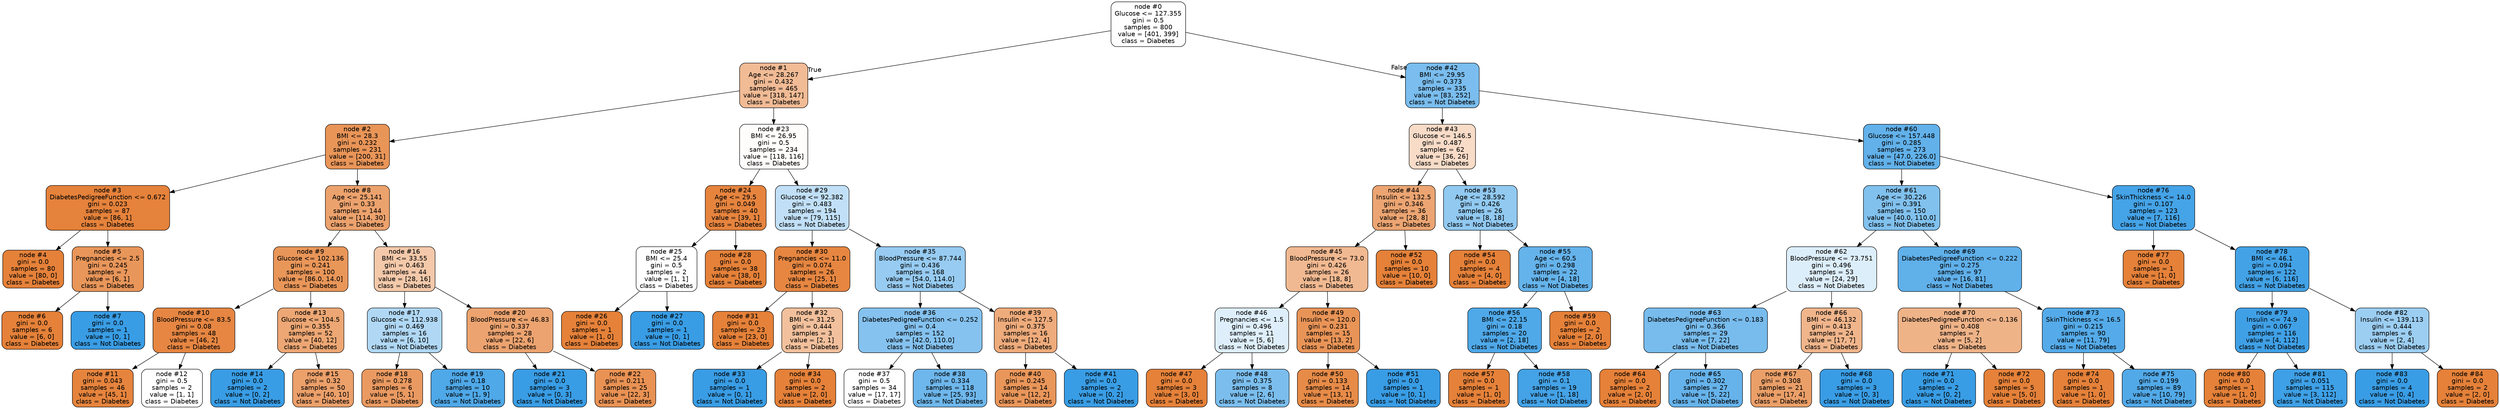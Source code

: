 digraph Tree {
node [shape=box, style="filled, rounded", color="black", fontname="helvetica"] ;
edge [fontname="helvetica"] ;
0 [label="node #0\nGlucose <= 127.355\ngini = 0.5\nsamples = 800\nvalue = [401, 399]\nclass = Diabetes", fillcolor="#fffefe"] ;
1 [label="node #1\nAge <= 28.267\ngini = 0.432\nsamples = 465\nvalue = [318, 147]\nclass = Diabetes", fillcolor="#f1bb95"] ;
0 -> 1 [labeldistance=2.5, labelangle=45, headlabel="True"] ;
2 [label="node #2\nBMI <= 28.3\ngini = 0.232\nsamples = 231\nvalue = [200, 31]\nclass = Diabetes", fillcolor="#e99558"] ;
1 -> 2 ;
3 [label="node #3\nDiabetesPedigreeFunction <= 0.672\ngini = 0.023\nsamples = 87\nvalue = [86, 1]\nclass = Diabetes", fillcolor="#e5823b"] ;
2 -> 3 ;
4 [label="node #4\ngini = 0.0\nsamples = 80\nvalue = [80, 0]\nclass = Diabetes", fillcolor="#e58139"] ;
3 -> 4 ;
5 [label="node #5\nPregnancies <= 2.5\ngini = 0.245\nsamples = 7\nvalue = [6, 1]\nclass = Diabetes", fillcolor="#e9965a"] ;
3 -> 5 ;
6 [label="node #6\ngini = 0.0\nsamples = 6\nvalue = [6, 0]\nclass = Diabetes", fillcolor="#e58139"] ;
5 -> 6 ;
7 [label="node #7\ngini = 0.0\nsamples = 1\nvalue = [0, 1]\nclass = Not Diabetes", fillcolor="#399de5"] ;
5 -> 7 ;
8 [label="node #8\nAge <= 25.141\ngini = 0.33\nsamples = 144\nvalue = [114, 30]\nclass = Diabetes", fillcolor="#eca26d"] ;
2 -> 8 ;
9 [label="node #9\nGlucose <= 102.136\ngini = 0.241\nsamples = 100\nvalue = [86.0, 14.0]\nclass = Diabetes", fillcolor="#e99659"] ;
8 -> 9 ;
10 [label="node #10\nBloodPressure <= 83.5\ngini = 0.08\nsamples = 48\nvalue = [46, 2]\nclass = Diabetes", fillcolor="#e68642"] ;
9 -> 10 ;
11 [label="node #11\ngini = 0.043\nsamples = 46\nvalue = [45, 1]\nclass = Diabetes", fillcolor="#e6843d"] ;
10 -> 11 ;
12 [label="node #12\ngini = 0.5\nsamples = 2\nvalue = [1, 1]\nclass = Diabetes", fillcolor="#ffffff"] ;
10 -> 12 ;
13 [label="node #13\nGlucose <= 104.5\ngini = 0.355\nsamples = 52\nvalue = [40, 12]\nclass = Diabetes", fillcolor="#eda774"] ;
9 -> 13 ;
14 [label="node #14\ngini = 0.0\nsamples = 2\nvalue = [0, 2]\nclass = Not Diabetes", fillcolor="#399de5"] ;
13 -> 14 ;
15 [label="node #15\ngini = 0.32\nsamples = 50\nvalue = [40, 10]\nclass = Diabetes", fillcolor="#eca06a"] ;
13 -> 15 ;
16 [label="node #16\nBMI <= 33.55\ngini = 0.463\nsamples = 44\nvalue = [28, 16]\nclass = Diabetes", fillcolor="#f4c9aa"] ;
8 -> 16 ;
17 [label="node #17\nGlucose <= 112.938\ngini = 0.469\nsamples = 16\nvalue = [6, 10]\nclass = Not Diabetes", fillcolor="#b0d8f5"] ;
16 -> 17 ;
18 [label="node #18\ngini = 0.278\nsamples = 6\nvalue = [5, 1]\nclass = Diabetes", fillcolor="#ea9a61"] ;
17 -> 18 ;
19 [label="node #19\ngini = 0.18\nsamples = 10\nvalue = [1, 9]\nclass = Not Diabetes", fillcolor="#4fa8e8"] ;
17 -> 19 ;
20 [label="node #20\nBloodPressure <= 46.83\ngini = 0.337\nsamples = 28\nvalue = [22, 6]\nclass = Diabetes", fillcolor="#eca36f"] ;
16 -> 20 ;
21 [label="node #21\ngini = 0.0\nsamples = 3\nvalue = [0, 3]\nclass = Not Diabetes", fillcolor="#399de5"] ;
20 -> 21 ;
22 [label="node #22\ngini = 0.211\nsamples = 25\nvalue = [22, 3]\nclass = Diabetes", fillcolor="#e99254"] ;
20 -> 22 ;
23 [label="node #23\nBMI <= 26.95\ngini = 0.5\nsamples = 234\nvalue = [118, 116]\nclass = Diabetes", fillcolor="#fffdfc"] ;
1 -> 23 ;
24 [label="node #24\nAge <= 29.5\ngini = 0.049\nsamples = 40\nvalue = [39, 1]\nclass = Diabetes", fillcolor="#e6843e"] ;
23 -> 24 ;
25 [label="node #25\nBMI <= 25.4\ngini = 0.5\nsamples = 2\nvalue = [1, 1]\nclass = Diabetes", fillcolor="#ffffff"] ;
24 -> 25 ;
26 [label="node #26\ngini = 0.0\nsamples = 1\nvalue = [1, 0]\nclass = Diabetes", fillcolor="#e58139"] ;
25 -> 26 ;
27 [label="node #27\ngini = 0.0\nsamples = 1\nvalue = [0, 1]\nclass = Not Diabetes", fillcolor="#399de5"] ;
25 -> 27 ;
28 [label="node #28\ngini = 0.0\nsamples = 38\nvalue = [38, 0]\nclass = Diabetes", fillcolor="#e58139"] ;
24 -> 28 ;
29 [label="node #29\nGlucose <= 92.382\ngini = 0.483\nsamples = 194\nvalue = [79, 115]\nclass = Not Diabetes", fillcolor="#c1e0f7"] ;
23 -> 29 ;
30 [label="node #30\nPregnancies <= 11.0\ngini = 0.074\nsamples = 26\nvalue = [25, 1]\nclass = Diabetes", fillcolor="#e68641"] ;
29 -> 30 ;
31 [label="node #31\ngini = 0.0\nsamples = 23\nvalue = [23, 0]\nclass = Diabetes", fillcolor="#e58139"] ;
30 -> 31 ;
32 [label="node #32\nBMI <= 31.25\ngini = 0.444\nsamples = 3\nvalue = [2, 1]\nclass = Diabetes", fillcolor="#f2c09c"] ;
30 -> 32 ;
33 [label="node #33\ngini = 0.0\nsamples = 1\nvalue = [0, 1]\nclass = Not Diabetes", fillcolor="#399de5"] ;
32 -> 33 ;
34 [label="node #34\ngini = 0.0\nsamples = 2\nvalue = [2, 0]\nclass = Diabetes", fillcolor="#e58139"] ;
32 -> 34 ;
35 [label="node #35\nBloodPressure <= 87.744\ngini = 0.436\nsamples = 168\nvalue = [54.0, 114.0]\nclass = Not Diabetes", fillcolor="#97cbf1"] ;
29 -> 35 ;
36 [label="node #36\nDiabetesPedigreeFunction <= 0.252\ngini = 0.4\nsamples = 152\nvalue = [42.0, 110.0]\nclass = Not Diabetes", fillcolor="#85c2ef"] ;
35 -> 36 ;
37 [label="node #37\ngini = 0.5\nsamples = 34\nvalue = [17, 17]\nclass = Diabetes", fillcolor="#ffffff"] ;
36 -> 37 ;
38 [label="node #38\ngini = 0.334\nsamples = 118\nvalue = [25, 93]\nclass = Not Diabetes", fillcolor="#6eb7ec"] ;
36 -> 38 ;
39 [label="node #39\nInsulin <= 127.5\ngini = 0.375\nsamples = 16\nvalue = [12, 4]\nclass = Diabetes", fillcolor="#eeab7b"] ;
35 -> 39 ;
40 [label="node #40\ngini = 0.245\nsamples = 14\nvalue = [12, 2]\nclass = Diabetes", fillcolor="#e9965a"] ;
39 -> 40 ;
41 [label="node #41\ngini = 0.0\nsamples = 2\nvalue = [0, 2]\nclass = Not Diabetes", fillcolor="#399de5"] ;
39 -> 41 ;
42 [label="node #42\nBMI <= 29.95\ngini = 0.373\nsamples = 335\nvalue = [83, 252]\nclass = Not Diabetes", fillcolor="#7abdee"] ;
0 -> 42 [labeldistance=2.5, labelangle=-45, headlabel="False"] ;
43 [label="node #43\nGlucose <= 146.5\ngini = 0.487\nsamples = 62\nvalue = [36, 26]\nclass = Diabetes", fillcolor="#f8dcc8"] ;
42 -> 43 ;
44 [label="node #44\nInsulin <= 132.5\ngini = 0.346\nsamples = 36\nvalue = [28, 8]\nclass = Diabetes", fillcolor="#eca572"] ;
43 -> 44 ;
45 [label="node #45\nBloodPressure <= 73.0\ngini = 0.426\nsamples = 26\nvalue = [18, 8]\nclass = Diabetes", fillcolor="#f1b991"] ;
44 -> 45 ;
46 [label="node #46\nPregnancies <= 1.5\ngini = 0.496\nsamples = 11\nvalue = [5, 6]\nclass = Not Diabetes", fillcolor="#deeffb"] ;
45 -> 46 ;
47 [label="node #47\ngini = 0.0\nsamples = 3\nvalue = [3, 0]\nclass = Diabetes", fillcolor="#e58139"] ;
46 -> 47 ;
48 [label="node #48\ngini = 0.375\nsamples = 8\nvalue = [2, 6]\nclass = Not Diabetes", fillcolor="#7bbeee"] ;
46 -> 48 ;
49 [label="node #49\nInsulin <= 120.0\ngini = 0.231\nsamples = 15\nvalue = [13, 2]\nclass = Diabetes", fillcolor="#e99457"] ;
45 -> 49 ;
50 [label="node #50\ngini = 0.133\nsamples = 14\nvalue = [13, 1]\nclass = Diabetes", fillcolor="#e78b48"] ;
49 -> 50 ;
51 [label="node #51\ngini = 0.0\nsamples = 1\nvalue = [0, 1]\nclass = Not Diabetes", fillcolor="#399de5"] ;
49 -> 51 ;
52 [label="node #52\ngini = 0.0\nsamples = 10\nvalue = [10, 0]\nclass = Diabetes", fillcolor="#e58139"] ;
44 -> 52 ;
53 [label="node #53\nAge <= 28.592\ngini = 0.426\nsamples = 26\nvalue = [8, 18]\nclass = Not Diabetes", fillcolor="#91c9f1"] ;
43 -> 53 ;
54 [label="node #54\ngini = 0.0\nsamples = 4\nvalue = [4, 0]\nclass = Diabetes", fillcolor="#e58139"] ;
53 -> 54 ;
55 [label="node #55\nAge <= 60.5\ngini = 0.298\nsamples = 22\nvalue = [4, 18]\nclass = Not Diabetes", fillcolor="#65b3eb"] ;
53 -> 55 ;
56 [label="node #56\nBMI <= 22.15\ngini = 0.18\nsamples = 20\nvalue = [2, 18]\nclass = Not Diabetes", fillcolor="#4fa8e8"] ;
55 -> 56 ;
57 [label="node #57\ngini = 0.0\nsamples = 1\nvalue = [1, 0]\nclass = Diabetes", fillcolor="#e58139"] ;
56 -> 57 ;
58 [label="node #58\ngini = 0.1\nsamples = 19\nvalue = [1, 18]\nclass = Not Diabetes", fillcolor="#44a2e6"] ;
56 -> 58 ;
59 [label="node #59\ngini = 0.0\nsamples = 2\nvalue = [2, 0]\nclass = Diabetes", fillcolor="#e58139"] ;
55 -> 59 ;
60 [label="node #60\nGlucose <= 157.448\ngini = 0.285\nsamples = 273\nvalue = [47.0, 226.0]\nclass = Not Diabetes", fillcolor="#62b1ea"] ;
42 -> 60 ;
61 [label="node #61\nAge <= 30.226\ngini = 0.391\nsamples = 150\nvalue = [40.0, 110.0]\nclass = Not Diabetes", fillcolor="#81c1ee"] ;
60 -> 61 ;
62 [label="node #62\nBloodPressure <= 73.751\ngini = 0.496\nsamples = 53\nvalue = [24, 29]\nclass = Not Diabetes", fillcolor="#ddeefb"] ;
61 -> 62 ;
63 [label="node #63\nDiabetesPedigreeFunction <= 0.183\ngini = 0.366\nsamples = 29\nvalue = [7, 22]\nclass = Not Diabetes", fillcolor="#78bced"] ;
62 -> 63 ;
64 [label="node #64\ngini = 0.0\nsamples = 2\nvalue = [2, 0]\nclass = Diabetes", fillcolor="#e58139"] ;
63 -> 64 ;
65 [label="node #65\ngini = 0.302\nsamples = 27\nvalue = [5, 22]\nclass = Not Diabetes", fillcolor="#66b3eb"] ;
63 -> 65 ;
66 [label="node #66\nBMI <= 46.132\ngini = 0.413\nsamples = 24\nvalue = [17, 7]\nclass = Diabetes", fillcolor="#f0b58b"] ;
62 -> 66 ;
67 [label="node #67\ngini = 0.308\nsamples = 21\nvalue = [17, 4]\nclass = Diabetes", fillcolor="#eb9f68"] ;
66 -> 67 ;
68 [label="node #68\ngini = 0.0\nsamples = 3\nvalue = [0, 3]\nclass = Not Diabetes", fillcolor="#399de5"] ;
66 -> 68 ;
69 [label="node #69\nDiabetesPedigreeFunction <= 0.222\ngini = 0.275\nsamples = 97\nvalue = [16, 81]\nclass = Not Diabetes", fillcolor="#60b0ea"] ;
61 -> 69 ;
70 [label="node #70\nDiabetesPedigreeFunction <= 0.136\ngini = 0.408\nsamples = 7\nvalue = [5, 2]\nclass = Diabetes", fillcolor="#efb388"] ;
69 -> 70 ;
71 [label="node #71\ngini = 0.0\nsamples = 2\nvalue = [0, 2]\nclass = Not Diabetes", fillcolor="#399de5"] ;
70 -> 71 ;
72 [label="node #72\ngini = 0.0\nsamples = 5\nvalue = [5, 0]\nclass = Diabetes", fillcolor="#e58139"] ;
70 -> 72 ;
73 [label="node #73\nSkinThickness <= 16.5\ngini = 0.215\nsamples = 90\nvalue = [11, 79]\nclass = Not Diabetes", fillcolor="#55abe9"] ;
69 -> 73 ;
74 [label="node #74\ngini = 0.0\nsamples = 1\nvalue = [1, 0]\nclass = Diabetes", fillcolor="#e58139"] ;
73 -> 74 ;
75 [label="node #75\ngini = 0.199\nsamples = 89\nvalue = [10, 79]\nclass = Not Diabetes", fillcolor="#52a9e8"] ;
73 -> 75 ;
76 [label="node #76\nSkinThickness <= 14.0\ngini = 0.107\nsamples = 123\nvalue = [7, 116]\nclass = Not Diabetes", fillcolor="#45a3e7"] ;
60 -> 76 ;
77 [label="node #77\ngini = 0.0\nsamples = 1\nvalue = [1, 0]\nclass = Diabetes", fillcolor="#e58139"] ;
76 -> 77 ;
78 [label="node #78\nBMI <= 46.1\ngini = 0.094\nsamples = 122\nvalue = [6, 116]\nclass = Not Diabetes", fillcolor="#43a2e6"] ;
76 -> 78 ;
79 [label="node #79\nInsulin <= 74.9\ngini = 0.067\nsamples = 116\nvalue = [4, 112]\nclass = Not Diabetes", fillcolor="#40a0e6"] ;
78 -> 79 ;
80 [label="node #80\ngini = 0.0\nsamples = 1\nvalue = [1, 0]\nclass = Diabetes", fillcolor="#e58139"] ;
79 -> 80 ;
81 [label="node #81\ngini = 0.051\nsamples = 115\nvalue = [3, 112]\nclass = Not Diabetes", fillcolor="#3ea0e6"] ;
79 -> 81 ;
82 [label="node #82\nInsulin <= 139.113\ngini = 0.444\nsamples = 6\nvalue = [2, 4]\nclass = Not Diabetes", fillcolor="#9ccef2"] ;
78 -> 82 ;
83 [label="node #83\ngini = 0.0\nsamples = 4\nvalue = [0, 4]\nclass = Not Diabetes", fillcolor="#399de5"] ;
82 -> 83 ;
84 [label="node #84\ngini = 0.0\nsamples = 2\nvalue = [2, 0]\nclass = Diabetes", fillcolor="#e58139"] ;
82 -> 84 ;
}